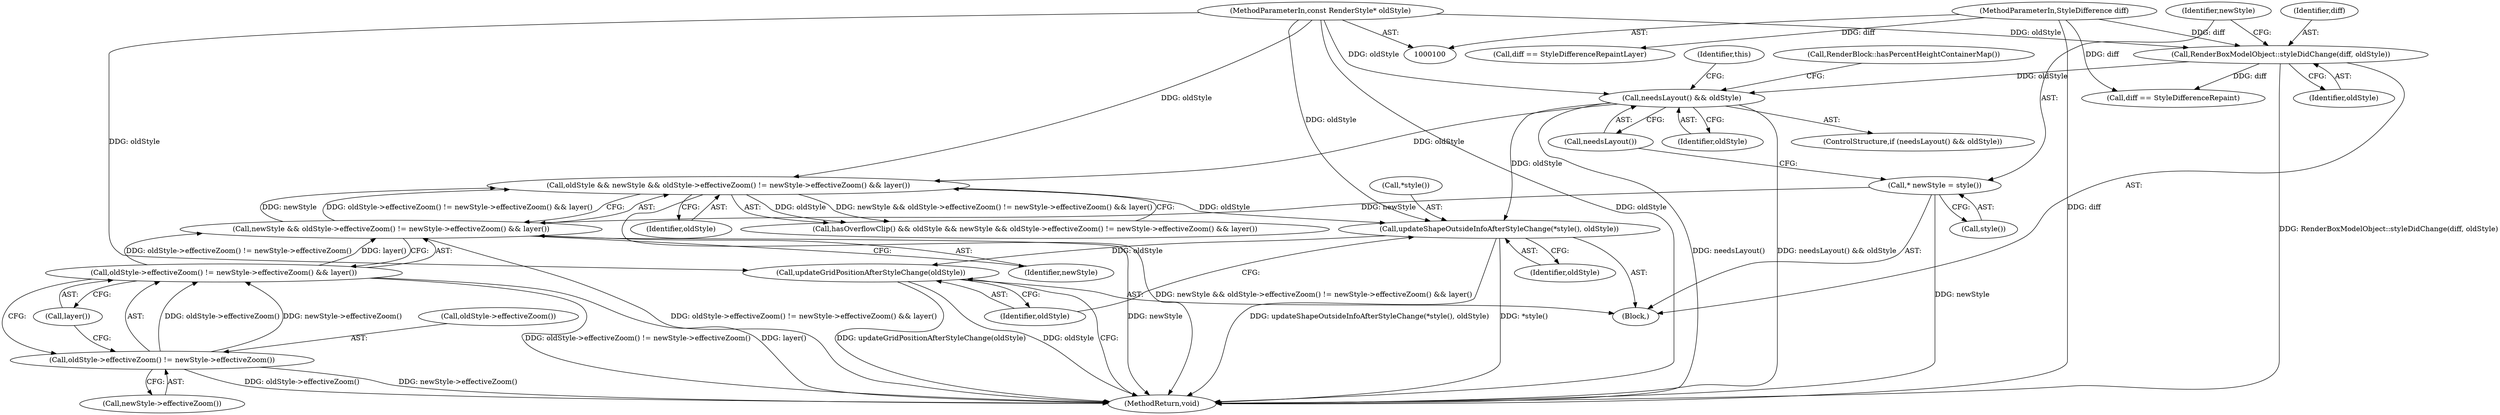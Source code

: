 digraph "0_Chrome_b2b21468c1f7f08b30a7c1755316f6026c50eb2a_4@API" {
"1000219" [label="(Call,updateShapeOutsideInfoAfterStyleChange(*style(), oldStyle))"];
"1000150" [label="(Call,oldStyle && newStyle && oldStyle->effectiveZoom() != newStyle->effectiveZoom() && layer())"];
"1000116" [label="(Call,needsLayout() && oldStyle)"];
"1000108" [label="(Call,RenderBoxModelObject::styleDidChange(diff, oldStyle))"];
"1000101" [label="(MethodParameterIn,StyleDifference diff)"];
"1000102" [label="(MethodParameterIn,const RenderStyle* oldStyle)"];
"1000152" [label="(Call,newStyle && oldStyle->effectiveZoom() != newStyle->effectiveZoom() && layer())"];
"1000112" [label="(Call,* newStyle = style())"];
"1000154" [label="(Call,oldStyle->effectiveZoom() != newStyle->effectiveZoom() && layer())"];
"1000155" [label="(Call,oldStyle->effectiveZoom() != newStyle->effectiveZoom())"];
"1000223" [label="(Call,updateGridPositionAfterStyleChange(oldStyle))"];
"1000116" [label="(Call,needsLayout() && oldStyle)"];
"1000118" [label="(Identifier,oldStyle)"];
"1000155" [label="(Call,oldStyle->effectiveZoom() != newStyle->effectiveZoom())"];
"1000151" [label="(Identifier,oldStyle)"];
"1000148" [label="(Call,hasOverflowClip() && oldStyle && newStyle && oldStyle->effectiveZoom() != newStyle->effectiveZoom() && layer())"];
"1000139" [label="(Call,RenderBlock::hasPercentHeightContainerMap())"];
"1000186" [label="(Call,diff == StyleDifferenceRepaint)"];
"1000220" [label="(Call,*style())"];
"1000224" [label="(Identifier,oldStyle)"];
"1000109" [label="(Identifier,diff)"];
"1000153" [label="(Identifier,newStyle)"];
"1000154" [label="(Call,oldStyle->effectiveZoom() != newStyle->effectiveZoom() && layer())"];
"1000152" [label="(Call,newStyle && oldStyle->effectiveZoom() != newStyle->effectiveZoom() && layer())"];
"1000121" [label="(Identifier,this)"];
"1000113" [label="(Identifier,newStyle)"];
"1000150" [label="(Call,oldStyle && newStyle && oldStyle->effectiveZoom() != newStyle->effectiveZoom() && layer())"];
"1000108" [label="(Call,RenderBoxModelObject::styleDidChange(diff, oldStyle))"];
"1000189" [label="(Call,diff == StyleDifferenceRepaintLayer)"];
"1000156" [label="(Call,oldStyle->effectiveZoom())"];
"1000223" [label="(Call,updateGridPositionAfterStyleChange(oldStyle))"];
"1000115" [label="(ControlStructure,if (needsLayout() && oldStyle))"];
"1000112" [label="(Call,* newStyle = style())"];
"1000114" [label="(Call,style())"];
"1000222" [label="(Identifier,oldStyle)"];
"1000157" [label="(Call,newStyle->effectiveZoom())"];
"1000101" [label="(MethodParameterIn,StyleDifference diff)"];
"1000102" [label="(MethodParameterIn,const RenderStyle* oldStyle)"];
"1000103" [label="(Block,)"];
"1000219" [label="(Call,updateShapeOutsideInfoAfterStyleChange(*style(), oldStyle))"];
"1000225" [label="(MethodReturn,void)"];
"1000110" [label="(Identifier,oldStyle)"];
"1000158" [label="(Call,layer())"];
"1000117" [label="(Call,needsLayout())"];
"1000219" -> "1000103"  [label="AST: "];
"1000219" -> "1000222"  [label="CFG: "];
"1000220" -> "1000219"  [label="AST: "];
"1000222" -> "1000219"  [label="AST: "];
"1000224" -> "1000219"  [label="CFG: "];
"1000219" -> "1000225"  [label="DDG: updateShapeOutsideInfoAfterStyleChange(*style(), oldStyle)"];
"1000219" -> "1000225"  [label="DDG: *style()"];
"1000150" -> "1000219"  [label="DDG: oldStyle"];
"1000116" -> "1000219"  [label="DDG: oldStyle"];
"1000102" -> "1000219"  [label="DDG: oldStyle"];
"1000219" -> "1000223"  [label="DDG: oldStyle"];
"1000150" -> "1000148"  [label="AST: "];
"1000150" -> "1000151"  [label="CFG: "];
"1000150" -> "1000152"  [label="CFG: "];
"1000151" -> "1000150"  [label="AST: "];
"1000152" -> "1000150"  [label="AST: "];
"1000148" -> "1000150"  [label="CFG: "];
"1000150" -> "1000225"  [label="DDG: newStyle && oldStyle->effectiveZoom() != newStyle->effectiveZoom() && layer()"];
"1000150" -> "1000148"  [label="DDG: oldStyle"];
"1000150" -> "1000148"  [label="DDG: newStyle && oldStyle->effectiveZoom() != newStyle->effectiveZoom() && layer()"];
"1000116" -> "1000150"  [label="DDG: oldStyle"];
"1000102" -> "1000150"  [label="DDG: oldStyle"];
"1000152" -> "1000150"  [label="DDG: newStyle"];
"1000152" -> "1000150"  [label="DDG: oldStyle->effectiveZoom() != newStyle->effectiveZoom() && layer()"];
"1000116" -> "1000115"  [label="AST: "];
"1000116" -> "1000117"  [label="CFG: "];
"1000116" -> "1000118"  [label="CFG: "];
"1000117" -> "1000116"  [label="AST: "];
"1000118" -> "1000116"  [label="AST: "];
"1000121" -> "1000116"  [label="CFG: "];
"1000139" -> "1000116"  [label="CFG: "];
"1000116" -> "1000225"  [label="DDG: needsLayout()"];
"1000116" -> "1000225"  [label="DDG: needsLayout() && oldStyle"];
"1000108" -> "1000116"  [label="DDG: oldStyle"];
"1000102" -> "1000116"  [label="DDG: oldStyle"];
"1000108" -> "1000103"  [label="AST: "];
"1000108" -> "1000110"  [label="CFG: "];
"1000109" -> "1000108"  [label="AST: "];
"1000110" -> "1000108"  [label="AST: "];
"1000113" -> "1000108"  [label="CFG: "];
"1000108" -> "1000225"  [label="DDG: RenderBoxModelObject::styleDidChange(diff, oldStyle)"];
"1000101" -> "1000108"  [label="DDG: diff"];
"1000102" -> "1000108"  [label="DDG: oldStyle"];
"1000108" -> "1000186"  [label="DDG: diff"];
"1000101" -> "1000100"  [label="AST: "];
"1000101" -> "1000225"  [label="DDG: diff"];
"1000101" -> "1000186"  [label="DDG: diff"];
"1000101" -> "1000189"  [label="DDG: diff"];
"1000102" -> "1000100"  [label="AST: "];
"1000102" -> "1000225"  [label="DDG: oldStyle"];
"1000102" -> "1000223"  [label="DDG: oldStyle"];
"1000152" -> "1000153"  [label="CFG: "];
"1000152" -> "1000154"  [label="CFG: "];
"1000153" -> "1000152"  [label="AST: "];
"1000154" -> "1000152"  [label="AST: "];
"1000152" -> "1000225"  [label="DDG: oldStyle->effectiveZoom() != newStyle->effectiveZoom() && layer()"];
"1000152" -> "1000225"  [label="DDG: newStyle"];
"1000112" -> "1000152"  [label="DDG: newStyle"];
"1000154" -> "1000152"  [label="DDG: oldStyle->effectiveZoom() != newStyle->effectiveZoom()"];
"1000154" -> "1000152"  [label="DDG: layer()"];
"1000112" -> "1000103"  [label="AST: "];
"1000112" -> "1000114"  [label="CFG: "];
"1000113" -> "1000112"  [label="AST: "];
"1000114" -> "1000112"  [label="AST: "];
"1000117" -> "1000112"  [label="CFG: "];
"1000112" -> "1000225"  [label="DDG: newStyle"];
"1000154" -> "1000155"  [label="CFG: "];
"1000154" -> "1000158"  [label="CFG: "];
"1000155" -> "1000154"  [label="AST: "];
"1000158" -> "1000154"  [label="AST: "];
"1000154" -> "1000225"  [label="DDG: oldStyle->effectiveZoom() != newStyle->effectiveZoom()"];
"1000154" -> "1000225"  [label="DDG: layer()"];
"1000155" -> "1000154"  [label="DDG: oldStyle->effectiveZoom()"];
"1000155" -> "1000154"  [label="DDG: newStyle->effectiveZoom()"];
"1000155" -> "1000157"  [label="CFG: "];
"1000156" -> "1000155"  [label="AST: "];
"1000157" -> "1000155"  [label="AST: "];
"1000158" -> "1000155"  [label="CFG: "];
"1000155" -> "1000225"  [label="DDG: newStyle->effectiveZoom()"];
"1000155" -> "1000225"  [label="DDG: oldStyle->effectiveZoom()"];
"1000223" -> "1000103"  [label="AST: "];
"1000223" -> "1000224"  [label="CFG: "];
"1000224" -> "1000223"  [label="AST: "];
"1000225" -> "1000223"  [label="CFG: "];
"1000223" -> "1000225"  [label="DDG: updateGridPositionAfterStyleChange(oldStyle)"];
"1000223" -> "1000225"  [label="DDG: oldStyle"];
}
